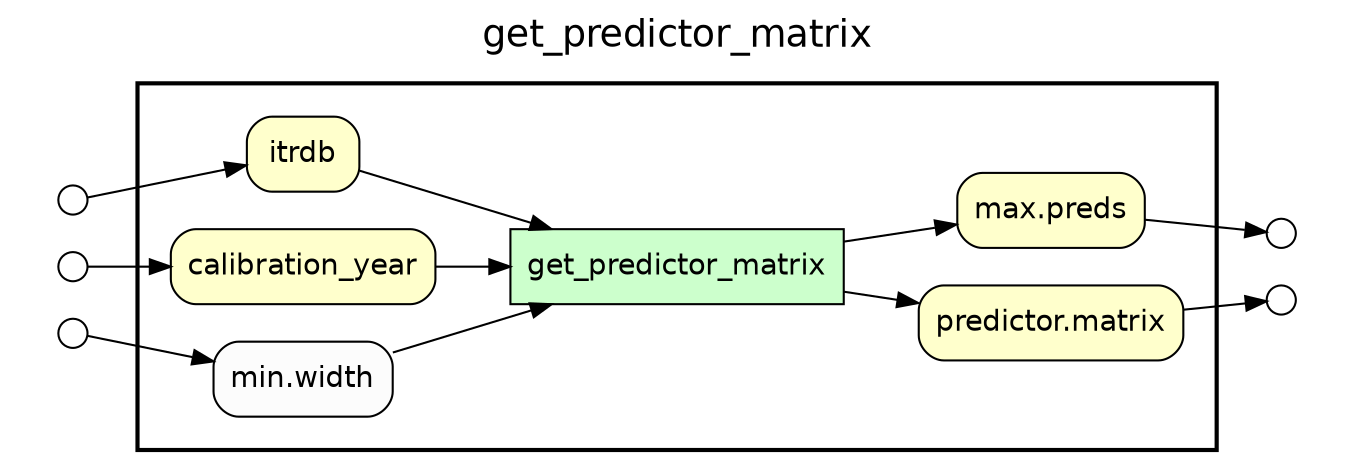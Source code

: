 digraph Workflow {
rankdir=LR
fontname=Helvetica; fontsize=18; labelloc=t
label=get_predictor_matrix
subgraph cluster_workflow_box_outer { label=""; color=black; penwidth=2
subgraph cluster_workflow_box_inner { label=""; penwidth=0
node[shape=box style=filled fillcolor="#CCFFCC" peripheries=1 fontname=Helvetica]
get_predictor_matrix
node[shape=box style="rounded,filled" fillcolor="#FFFFCC" peripheries=1 fontname=Helvetica]
"predictor.matrix"
"max.preds"
itrdb
calibration_year
node[shape=box style="rounded,filled" fillcolor="#FCFCFC" peripheries=1 fontname=Helvetica]
"min.width"
get_predictor_matrix -> "predictor.matrix"
get_predictor_matrix -> "max.preds"
itrdb -> get_predictor_matrix
calibration_year -> get_predictor_matrix
"min.width" -> get_predictor_matrix
}}
subgraph cluster_input_ports_group_outer { label=""; penwidth=0
subgraph cluster_input_ports_group_inner { label=""; penwidth=0
node[shape=circle style="rounded,filled" fillcolor="#FFFFFF" peripheries=1 fontname=Helvetica width=0.2]
itrdb_input_port [label=""]
calibration_year_input_port [label=""]
"min.width_input_port" [label=""]
}}
subgraph cluster_output_ports_group_outer { label=""; penwidth=0
subgraph cluster_output_ports_group_inner { label=""; penwidth=0
node[shape=circle style="rounded,filled" fillcolor="#FFFFFF" peripheries=1 fontname=Helvetica width=0.2]
"predictor.matrix_output_port" [label=""]
"max.preds_output_port" [label=""]
}}
itrdb_input_port -> itrdb
calibration_year_input_port -> calibration_year
"min.width_input_port" -> "min.width"
"predictor.matrix" -> "predictor.matrix_output_port"
"max.preds" -> "max.preds_output_port"
}
